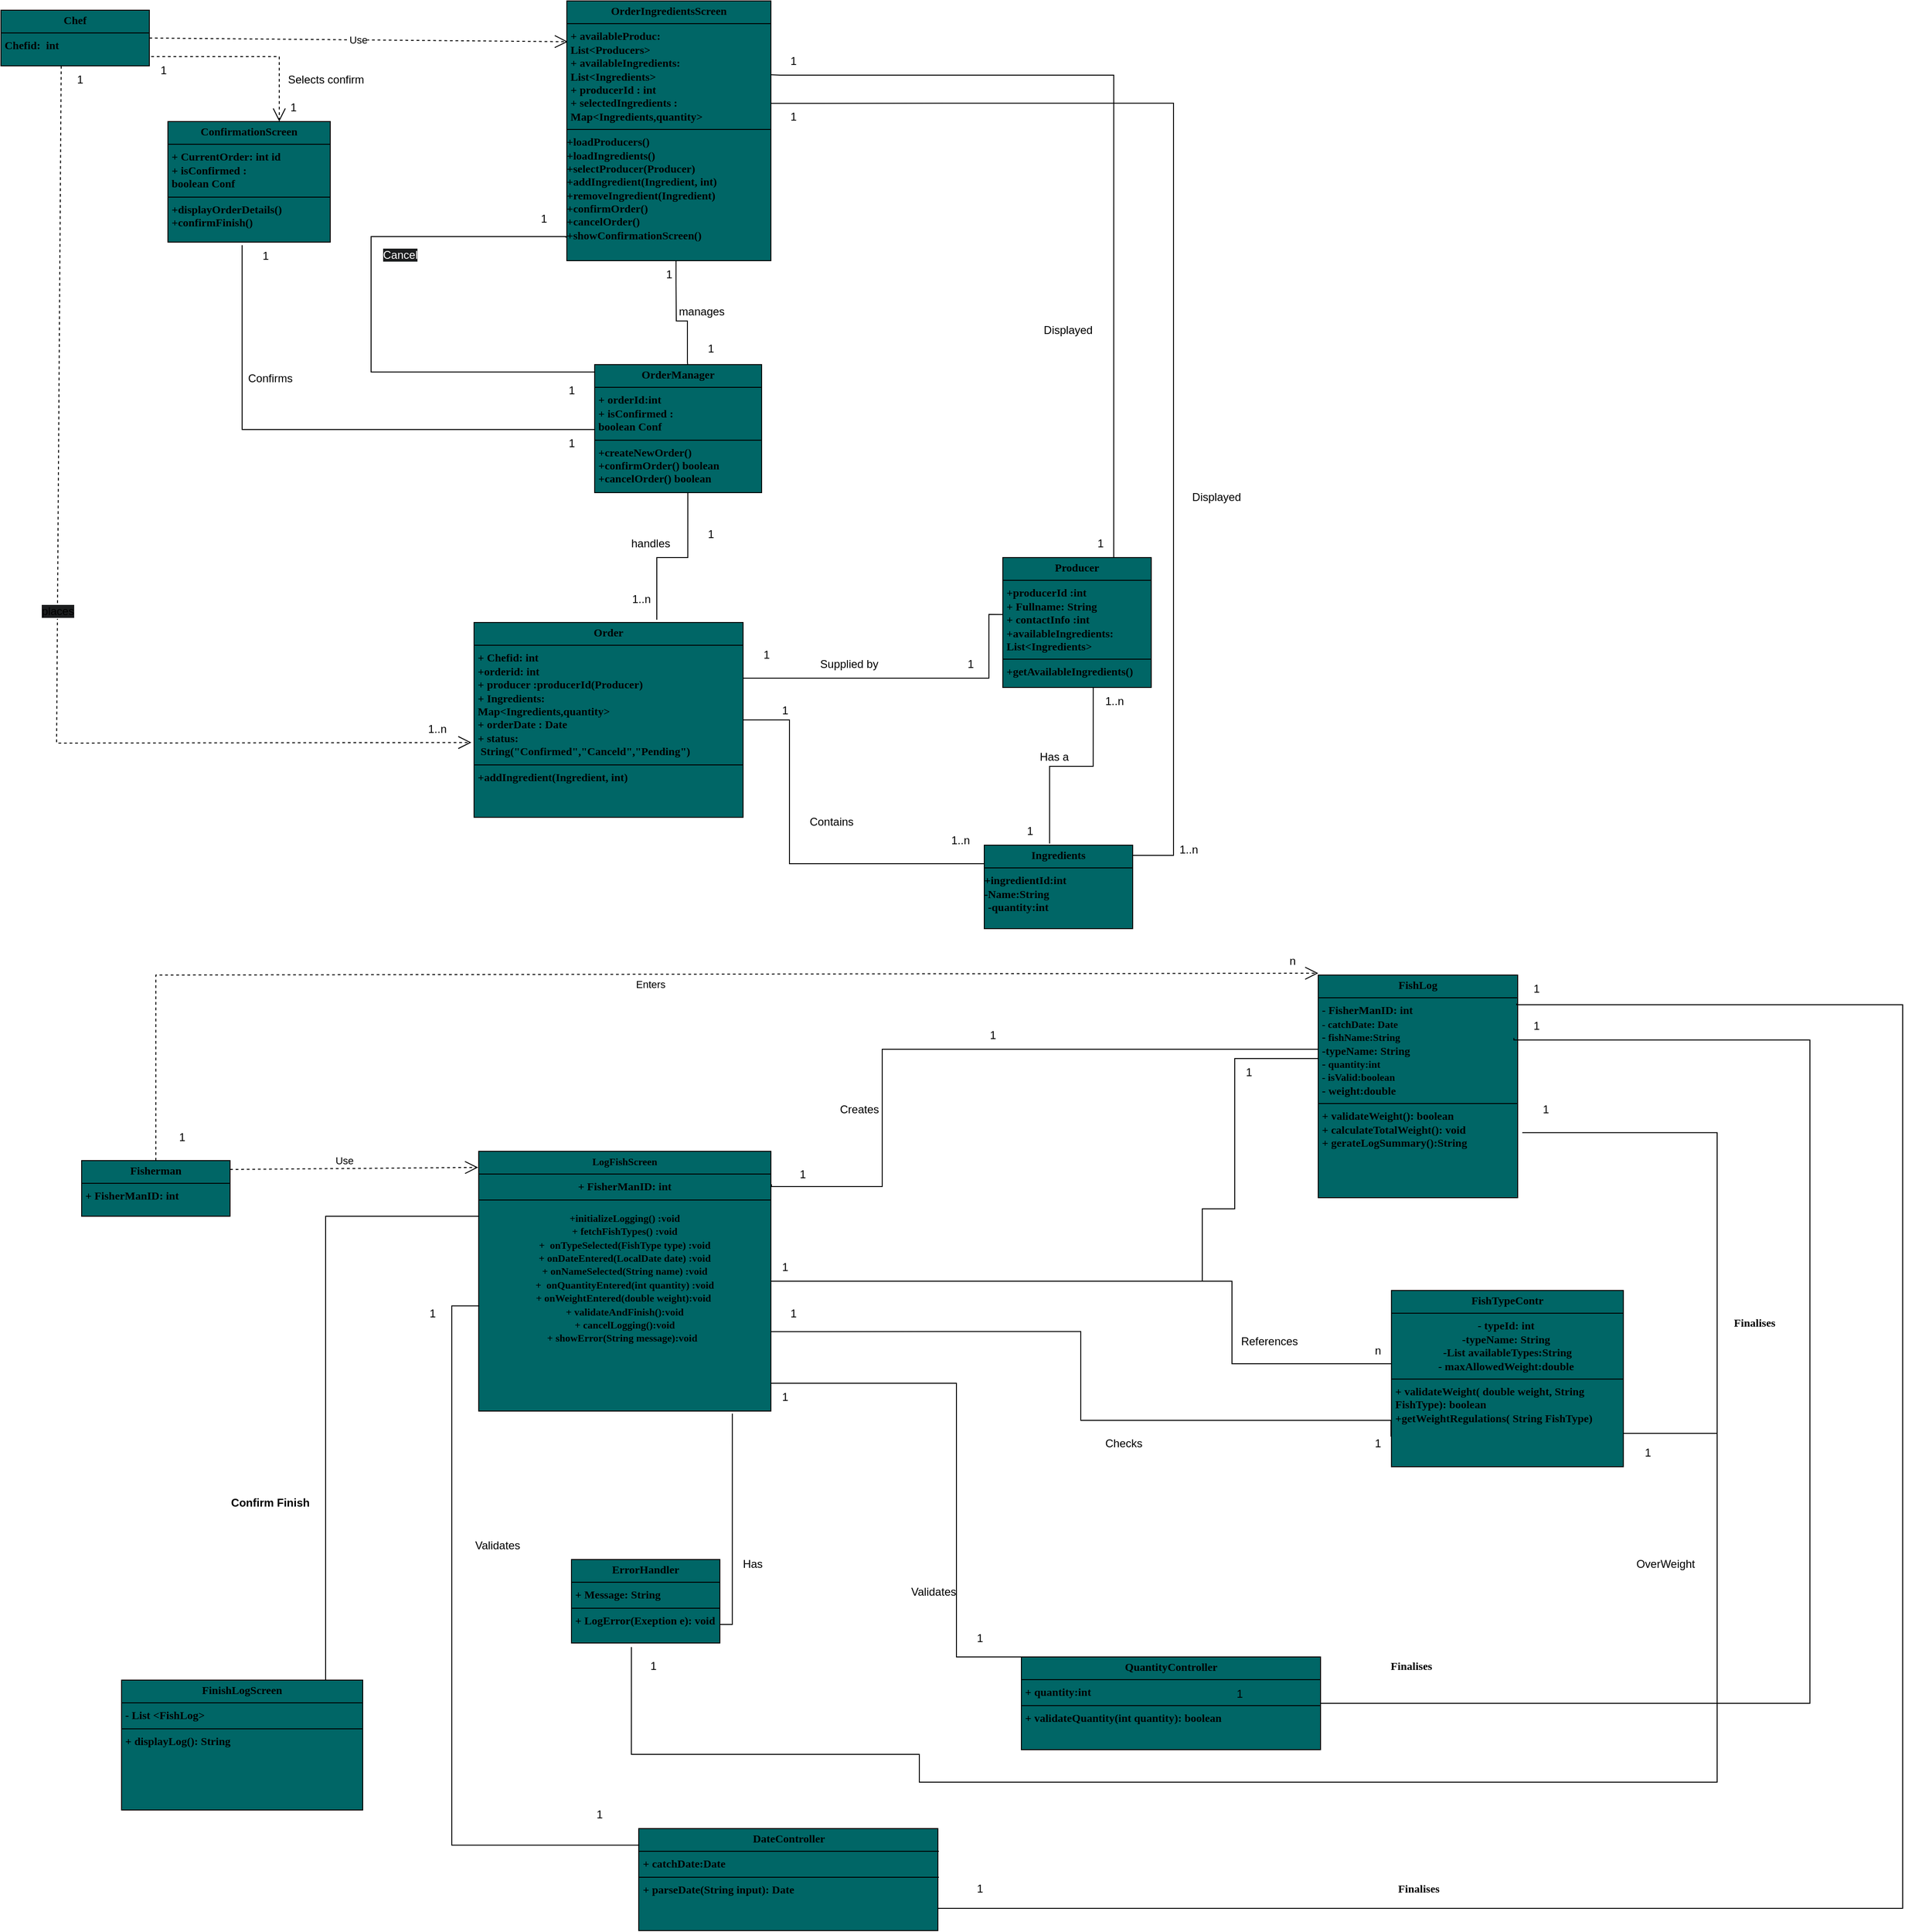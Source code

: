<mxfile version="26.0.16">
  <diagram id="C5RBs43oDa-KdzZeNtuy" name="Page-1">
    <mxGraphModel dx="2451" dy="1005" grid="1" gridSize="10" guides="1" tooltips="1" connect="1" arrows="1" fold="1" page="1" pageScale="1" pageWidth="827" pageHeight="1169" math="0" shadow="0">
      <root>
        <mxCell id="WIyWlLk6GJQsqaUBKTNV-0" />
        <mxCell id="WIyWlLk6GJQsqaUBKTNV-1" parent="WIyWlLk6GJQsqaUBKTNV-0" />
        <mxCell id="reU4VRnG09UlHgy5-MGn-2" value="" style="endArrow=none;html=1;edgeStyle=orthogonalEdgeStyle;rounded=0;exitX=0.485;exitY=1.008;exitDx=0;exitDy=0;exitPerimeter=0;entryX=0.557;entryY=0.004;entryDx=0;entryDy=0;entryPerimeter=0;" parent="WIyWlLk6GJQsqaUBKTNV-1" target="reU4VRnG09UlHgy5-MGn-95" edge="1">
          <mxGeometry relative="1" as="geometry">
            <mxPoint x="227.7" y="430.004" as="sourcePoint" />
            <mxPoint x="232.3" y="534.98" as="targetPoint" />
            <Array as="points">
              <mxPoint x="228" y="455" />
              <mxPoint x="228" y="455" />
              <mxPoint x="228" y="495" />
              <mxPoint x="240" y="495" />
              <mxPoint x="240" y="539" />
              <mxPoint x="240" y="539" />
            </Array>
          </mxGeometry>
        </mxCell>
        <mxCell id="reU4VRnG09UlHgy5-MGn-3" value="" style="endArrow=none;html=1;edgeStyle=orthogonalEdgeStyle;rounded=0;entryX=0;entryY=0.438;entryDx=0;entryDy=0;entryPerimeter=0;" parent="WIyWlLk6GJQsqaUBKTNV-1" target="reU4VRnG09UlHgy5-MGn-87" edge="1">
          <mxGeometry relative="1" as="geometry">
            <mxPoint x="275" y="880" as="sourcePoint" />
            <mxPoint x="540" y="885" as="targetPoint" />
            <Array as="points">
              <mxPoint x="565" y="880" />
            </Array>
          </mxGeometry>
        </mxCell>
        <mxCell id="reU4VRnG09UlHgy5-MGn-4" value="" style="endArrow=none;html=1;edgeStyle=orthogonalEdgeStyle;rounded=0;exitX=1;exitY=0.617;exitDx=0;exitDy=0;exitPerimeter=0;entryX=0;entryY=0.222;entryDx=0;entryDy=0;entryPerimeter=0;" parent="WIyWlLk6GJQsqaUBKTNV-1" source="reU4VRnG09UlHgy5-MGn-83" target="gb8vuSNpvKbIjROX9ZK6-0" edge="1">
          <mxGeometry relative="1" as="geometry">
            <mxPoint x="320" y="924.71" as="sourcePoint" />
            <mxPoint x="560" y="1080.059" as="targetPoint" />
            <Array as="points">
              <mxPoint x="300" y="925" />
              <mxPoint x="350" y="925" />
              <mxPoint x="350" y="1080" />
            </Array>
          </mxGeometry>
        </mxCell>
        <mxCell id="reU4VRnG09UlHgy5-MGn-5" value="manages" style="text;html=1;align=center;verticalAlign=middle;resizable=0;points=[];autosize=1;strokeColor=none;fillColor=none;" parent="WIyWlLk6GJQsqaUBKTNV-1" vertex="1">
          <mxGeometry x="220" y="470" width="70" height="30" as="geometry" />
        </mxCell>
        <mxCell id="reU4VRnG09UlHgy5-MGn-6" value="1" style="text;html=1;align=center;verticalAlign=middle;resizable=0;points=[];autosize=1;strokeColor=none;fillColor=none;" parent="WIyWlLk6GJQsqaUBKTNV-1" vertex="1">
          <mxGeometry x="205" y="430" width="30" height="30" as="geometry" />
        </mxCell>
        <mxCell id="reU4VRnG09UlHgy5-MGn-7" value="handles" style="text;html=1;align=center;verticalAlign=middle;resizable=0;points=[];autosize=1;strokeColor=none;fillColor=none;" parent="WIyWlLk6GJQsqaUBKTNV-1" vertex="1">
          <mxGeometry x="165" y="720" width="70" height="30" as="geometry" />
        </mxCell>
        <mxCell id="reU4VRnG09UlHgy5-MGn-8" value="1..n" style="text;html=1;align=center;verticalAlign=middle;resizable=0;points=[];autosize=1;strokeColor=none;fillColor=none;" parent="WIyWlLk6GJQsqaUBKTNV-1" vertex="1">
          <mxGeometry x="170" y="780" width="40" height="30" as="geometry" />
        </mxCell>
        <mxCell id="reU4VRnG09UlHgy5-MGn-9" value="Supplied by" style="text;html=1;align=center;verticalAlign=middle;resizable=0;points=[];autosize=1;strokeColor=none;fillColor=none;" parent="WIyWlLk6GJQsqaUBKTNV-1" vertex="1">
          <mxGeometry x="369" y="850" width="90" height="30" as="geometry" />
        </mxCell>
        <mxCell id="reU4VRnG09UlHgy5-MGn-10" value="1" style="text;html=1;align=center;verticalAlign=middle;resizable=0;points=[];autosize=1;strokeColor=none;fillColor=none;" parent="WIyWlLk6GJQsqaUBKTNV-1" vertex="1">
          <mxGeometry x="280" y="850" width="30" height="30" as="geometry" />
        </mxCell>
        <mxCell id="reU4VRnG09UlHgy5-MGn-11" value="1" style="text;html=1;align=center;verticalAlign=middle;resizable=0;points=[];autosize=1;strokeColor=none;fillColor=none;" parent="WIyWlLk6GJQsqaUBKTNV-1" vertex="1">
          <mxGeometry x="530" y="850" width="30" height="30" as="geometry" />
        </mxCell>
        <mxCell id="reU4VRnG09UlHgy5-MGn-12" value="Contains" style="text;html=1;align=center;verticalAlign=middle;resizable=0;points=[];autosize=1;strokeColor=none;fillColor=none;" parent="WIyWlLk6GJQsqaUBKTNV-1" vertex="1">
          <mxGeometry x="360" y="1020" width="70" height="30" as="geometry" />
        </mxCell>
        <mxCell id="reU4VRnG09UlHgy5-MGn-13" value="1" style="text;html=1;align=center;verticalAlign=middle;resizable=0;points=[];autosize=1;strokeColor=none;fillColor=none;" parent="WIyWlLk6GJQsqaUBKTNV-1" vertex="1">
          <mxGeometry x="275" y="940" width="30" height="30" as="geometry" />
        </mxCell>
        <mxCell id="reU4VRnG09UlHgy5-MGn-14" value="1..n" style="text;html=1;align=center;verticalAlign=middle;resizable=0;points=[];autosize=1;strokeColor=none;fillColor=none;" parent="WIyWlLk6GJQsqaUBKTNV-1" vertex="1">
          <mxGeometry x="513.75" y="1040" width="40" height="30" as="geometry" />
        </mxCell>
        <mxCell id="reU4VRnG09UlHgy5-MGn-19" value="" style="endArrow=none;html=1;edgeStyle=orthogonalEdgeStyle;rounded=0;exitX=0.986;exitY=1.135;exitDx=0;exitDy=0;exitPerimeter=0;entryX=0.993;entryY=0.284;entryDx=0;entryDy=0;entryPerimeter=0;" parent="WIyWlLk6GJQsqaUBKTNV-1" source="reU4VRnG09UlHgy5-MGn-22" target="reU4VRnG09UlHgy5-MGn-111" edge="1">
          <mxGeometry relative="1" as="geometry">
            <mxPoint x="700.2" y="822.24" as="sourcePoint" />
            <mxPoint x="340" y="180" as="targetPoint" />
            <Array as="points">
              <mxPoint x="700" y="230" />
              <mxPoint x="340" y="230" />
            </Array>
          </mxGeometry>
        </mxCell>
        <mxCell id="reU4VRnG09UlHgy5-MGn-20" value="" style="endArrow=none;html=1;edgeStyle=orthogonalEdgeStyle;rounded=0;entryX=0.991;entryY=0.394;entryDx=0;entryDy=0;entryPerimeter=0;exitX=0.998;exitY=0.122;exitDx=0;exitDy=0;exitPerimeter=0;" parent="WIyWlLk6GJQsqaUBKTNV-1" source="gb8vuSNpvKbIjROX9ZK6-0" target="reU4VRnG09UlHgy5-MGn-111" edge="1">
          <mxGeometry relative="1" as="geometry">
            <mxPoint x="700" y="1070.059" as="sourcePoint" />
            <mxPoint x="355.96" y="199.52" as="targetPoint" />
            <Array as="points">
              <mxPoint x="764" y="1071" />
              <mxPoint x="764" y="260" />
            </Array>
          </mxGeometry>
        </mxCell>
        <mxCell id="reU4VRnG09UlHgy5-MGn-21" value="1" style="text;html=1;align=center;verticalAlign=middle;resizable=0;points=[];autosize=1;strokeColor=none;fillColor=none;" parent="WIyWlLk6GJQsqaUBKTNV-1" vertex="1">
          <mxGeometry x="339" y="200" width="30" height="30" as="geometry" />
        </mxCell>
        <mxCell id="reU4VRnG09UlHgy5-MGn-22" value="1" style="text;html=1;align=center;verticalAlign=middle;resizable=0;points=[];autosize=1;strokeColor=none;fillColor=none;" parent="WIyWlLk6GJQsqaUBKTNV-1" vertex="1">
          <mxGeometry x="670" y="720" width="30" height="30" as="geometry" />
        </mxCell>
        <mxCell id="reU4VRnG09UlHgy5-MGn-23" value="1" style="text;html=1;align=center;verticalAlign=middle;resizable=0;points=[];autosize=1;strokeColor=none;fillColor=none;" parent="WIyWlLk6GJQsqaUBKTNV-1" vertex="1">
          <mxGeometry x="339" y="260" width="30" height="30" as="geometry" />
        </mxCell>
        <mxCell id="reU4VRnG09UlHgy5-MGn-24" value="1..n" style="text;html=1;align=center;verticalAlign=middle;resizable=0;points=[];autosize=1;strokeColor=none;fillColor=none;" parent="WIyWlLk6GJQsqaUBKTNV-1" vertex="1">
          <mxGeometry x="760" y="1050" width="40" height="30" as="geometry" />
        </mxCell>
        <mxCell id="reU4VRnG09UlHgy5-MGn-25" value="Use" style="endArrow=open;endSize=12;dashed=1;html=1;rounded=0;entryX=0.005;entryY=0.157;entryDx=0;entryDy=0;entryPerimeter=0;exitX=1;exitY=0.5;exitDx=0;exitDy=0;" parent="WIyWlLk6GJQsqaUBKTNV-1" source="reU4VRnG09UlHgy5-MGn-97" target="reU4VRnG09UlHgy5-MGn-111" edge="1">
          <mxGeometry width="160" relative="1" as="geometry">
            <mxPoint x="-330" y="189.996" as="sourcePoint" />
            <mxPoint x="113.8" y="189.8" as="targetPoint" />
          </mxGeometry>
        </mxCell>
        <mxCell id="reU4VRnG09UlHgy5-MGn-26" value="1" style="text;html=1;align=center;verticalAlign=middle;resizable=0;points=[];autosize=1;strokeColor=none;fillColor=none;" parent="WIyWlLk6GJQsqaUBKTNV-1" vertex="1">
          <mxGeometry x="-430" y="220" width="30" height="30" as="geometry" />
        </mxCell>
        <mxCell id="reU4VRnG09UlHgy5-MGn-27" value="1..n" style="text;html=1;align=center;verticalAlign=middle;resizable=0;points=[];autosize=1;strokeColor=none;fillColor=none;" parent="WIyWlLk6GJQsqaUBKTNV-1" vertex="1">
          <mxGeometry x="-50" y="920" width="40" height="30" as="geometry" />
        </mxCell>
        <mxCell id="reU4VRnG09UlHgy5-MGn-28" value="&lt;p style=&quot;margin:0px;margin-top:4px;text-align:center;&quot;&gt;&lt;b&gt;&lt;font style=&quot;font-size: 11px;&quot; face=&quot;Verdana&quot;&gt;LogFishScreen&lt;/font&gt;&lt;/b&gt;&lt;/p&gt;&lt;hr size=&quot;1&quot; style=&quot;border-style:solid;&quot;&gt;&lt;div style=&quot;text-align: center; text-wrap-mode: nowrap;&quot;&gt;&lt;b style=&quot;text-align: left; text-wrap-mode: wrap; background-color: transparent; color: light-dark(rgb(0, 0, 0), rgb(255, 255, 255));&quot;&gt;&lt;font face=&quot;Verdana&quot;&gt;+ FisherManID: int&lt;/font&gt;&lt;/b&gt;&lt;/div&gt;&lt;hr size=&quot;1&quot; style=&quot;border-style:solid;&quot;&gt;&lt;pre style=&quot;text-align: center;&quot;&gt;&lt;b&gt;&lt;font style=&quot;font-size: 11px;&quot; face=&quot;Verdana&quot;&gt;+initializeLogging() &lt;font style=&quot;background-color: transparent; color: light-dark(rgb(0, 0, 0), rgb(255, 255, 255)); white-space: normal;&quot;&gt;:&lt;/font&gt;&lt;span style=&quot;background-color: transparent; color: light-dark(rgb(0, 0, 0), rgb(255, 255, 255)); white-space: normal;&quot;&gt;void&lt;/span&gt;&lt;br&gt;+ fetchFishTypes() &lt;font style=&quot;background-color: transparent; color: light-dark(rgb(0, 0, 0), rgb(255, 255, 255)); white-space: normal;&quot;&gt;:&lt;/font&gt;&lt;span style=&quot;background-color: transparent; color: light-dark(rgb(0, 0, 0), rgb(255, 255, 255)); white-space: normal;&quot;&gt;void&lt;/span&gt;&lt;br&gt;+  onTypeSelected(FishType type) &lt;font style=&quot;background-color: transparent; color: light-dark(rgb(0, 0, 0), rgb(255, 255, 255)); white-space: normal;&quot;&gt;:&lt;/font&gt;&lt;span style=&quot;background-color: transparent; color: light-dark(rgb(0, 0, 0), rgb(255, 255, 255)); white-space: normal;&quot;&gt;void&lt;/span&gt;&lt;br&gt;+ onDateEntered(LocalDate date) &lt;font style=&quot;background-color: transparent; color: light-dark(rgb(0, 0, 0), rgb(255, 255, 255)); white-space: normal;&quot;&gt;:&lt;/font&gt;&lt;span style=&quot;background-color: transparent; color: light-dark(rgb(0, 0, 0), rgb(255, 255, 255)); white-space: normal;&quot;&gt;void&lt;/span&gt;&lt;br&gt;+ onNameSelected(String name) &lt;font style=&quot;background-color: transparent; color: light-dark(rgb(0, 0, 0), rgb(255, 255, 255)); white-space: normal;&quot;&gt;:&lt;/font&gt;&lt;span style=&quot;background-color: transparent; color: light-dark(rgb(0, 0, 0), rgb(255, 255, 255)); white-space: normal;&quot;&gt;void&lt;/span&gt;&lt;br&gt;+  onQuantityEntered(int quantity) &lt;font style=&quot;background-color: transparent; color: light-dark(rgb(0, 0, 0), rgb(255, 255, 255)); white-space: normal;&quot;&gt;:&lt;/font&gt;&lt;span style=&quot;background-color: transparent; color: light-dark(rgb(0, 0, 0), rgb(255, 255, 255)); white-space: normal;&quot;&gt;void&lt;/span&gt;&lt;br&gt;+ onWeightEntered(double weight)&lt;font style=&quot;background-color: transparent; color: light-dark(rgb(0, 0, 0), rgb(255, 255, 255)); white-space: normal;&quot;&gt;:&lt;/font&gt;&lt;span style=&quot;background-color: transparent; color: light-dark(rgb(0, 0, 0), rgb(255, 255, 255)); white-space: normal;&quot;&gt;void&lt;/span&gt; &lt;br&gt;+&lt;font style=&quot;background-color: transparent; color: light-dark(rgb(0, 0, 0), rgb(255, 255, 255)); white-space: normal;&quot;&gt; validateAndFinish()&lt;/font&gt;&lt;font style=&quot;background-color: transparent; color: light-dark(rgb(0, 0, 0), rgb(255, 255, 255)); white-space: normal;&quot;&gt;:&lt;/font&gt;&lt;span style=&quot;background-color: transparent; color: light-dark(rgb(0, 0, 0), rgb(255, 255, 255));&quot;&gt;&lt;span style=&quot;white-space: normal;&quot;&gt;void&lt;br&gt;&lt;/span&gt;&lt;/span&gt;+&lt;font style=&quot;background-color: transparent; color: light-dark(rgb(0, 0, 0), rgb(255, 255, 255)); white-space: normal;&quot;&gt; cancelLogging()&lt;/font&gt;&lt;font style=&quot;background-color: transparent; color: light-dark(rgb(0, 0, 0), rgb(255, 255, 255)); white-space: normal;&quot;&gt;:&lt;/font&gt;&lt;span style=&quot;background-color: transparent; color: light-dark(rgb(0, 0, 0), rgb(255, 255, 255));&quot;&gt;&lt;span style=&quot;white-space: normal;&quot;&gt;void&lt;br&gt;&lt;/span&gt;&lt;/span&gt;+&lt;font style=&quot;background-color: transparent; color: light-dark(rgb(0, 0, 0), rgb(255, 255, 255)); white-space: normal;&quot;&gt; showError(String message):&lt;/font&gt;&lt;span style=&quot;background-color: transparent; color: light-dark(rgb(0, 0, 0), rgb(255, 255, 255)); white-space: normal;&quot;&gt;void&amp;nbsp;&amp;nbsp;&lt;/span&gt;&lt;/font&gt;&lt;/b&gt;&lt;/pre&gt;" style="verticalAlign=top;align=left;overflow=fill;html=1;whiteSpace=wrap;strokeColor=light-dark(#000000,#006666);fillColor=light-dark(#006666,#000000);" parent="WIyWlLk6GJQsqaUBKTNV-1" vertex="1">
          <mxGeometry x="15" y="1390" width="315" height="280" as="geometry" />
        </mxCell>
        <mxCell id="reU4VRnG09UlHgy5-MGn-29" value="&lt;p style=&quot;margin:0px;margin-top:4px;text-align:center;&quot;&gt;&lt;b&gt;&lt;font face=&quot;Verdana&quot;&gt;FishLog&lt;/font&gt;&lt;/b&gt;&lt;/p&gt;&lt;hr size=&quot;1&quot; style=&quot;border-style:solid;&quot;&gt;&lt;pre style=&quot;margin:0px;margin-left:4px;&quot;&gt;&lt;b&gt;&lt;font face=&quot;Verdana&quot;&gt;- &lt;/font&gt;&lt;/b&gt;&lt;span style=&quot;white-space: normal;&quot;&gt;&lt;b style=&quot;&quot;&gt;&lt;font face=&quot;Verdana&quot;&gt;FisherManID: int&lt;/font&gt;&lt;/b&gt;&lt;/span&gt;&lt;b&gt;&lt;font face=&quot;Verdana&quot;&gt;&lt;br&gt;&lt;span style=&quot;font-size: 11px; text-align: center; background-color: transparent; color: light-dark(rgb(0, 0, 0), rgb(255, 255, 255));&quot; class=&quot;token keyword&quot;&gt;-&lt;/span&gt;&lt;span style=&quot;text-align: center; background-color: transparent; color: light-dark(rgb(0, 0, 0), rgb(255, 255, 255));&quot;&gt;&lt;span style=&quot;font-size: 11px;&quot;&gt; catchDate: Date&lt;br&gt;&lt;/span&gt;&lt;/span&gt;&lt;span style=&quot;text-align: center; background-color: transparent; color: light-dark(rgb(0, 0, 0), rgb(255, 255, 255));&quot;&gt;-&lt;/span&gt;&lt;span style=&quot;text-align: center; background-color: transparent; color: light-dark(rgb(0, 0, 0), rgb(255, 255, 255)); font-size: 11px;&quot;&gt; fishName:String&lt;br&gt;&lt;/span&gt;&lt;/font&gt;&lt;/b&gt;&lt;b style=&quot;font-family: Helvetica; text-align: center; white-space-collapse: collapse;&quot;&gt;&lt;font face=&quot;Verdana&quot;&gt;-typeName:&amp;nbsp;&lt;span style=&quot;background-color: transparent; color: light-dark(rgb(0, 0, 0), rgb(255, 255, 255));&quot;&gt;String&lt;/span&gt;&lt;span style=&quot;background-color: transparent; color: light-dark(rgb(0, 0, 0), rgb(255, 255, 255));&quot;&gt;&amp;nbsp;&lt;/span&gt;&lt;/font&gt;&lt;/b&gt;&lt;b&gt;&lt;font face=&quot;Verdana&quot;&gt;&lt;span style=&quot;text-align: center; background-color: transparent; color: light-dark(rgb(0, 0, 0), rgb(255, 255, 255));&quot;&gt;&lt;span style=&quot;font-size: 11px;&quot;&gt;&amp;nbsp;&lt;br&gt;&lt;/span&gt;&lt;/span&gt;&lt;span style=&quot;text-align: center; background-color: transparent; color: light-dark(rgb(0, 0, 0), rgb(255, 255, 255));&quot;&gt;-&lt;/span&gt;&lt;span style=&quot;text-align: center; background-color: transparent; color: light-dark(rgb(0, 0, 0), rgb(255, 255, 255)); font-size: 11px;&quot;&gt;&amp;nbsp;quantity:int&lt;/span&gt;&lt;font style=&quot;text-align: center; background-color: transparent; color: light-dark(rgb(0, 0, 0), rgb(255, 255, 255)); font-size: 11px;&quot;&gt;&amp;nbsp;&lt;br&gt;&lt;/font&gt;&lt;span style=&quot;text-align: center; background-color: transparent; color: light-dark(rgb(0, 0, 0), rgb(255, 255, 255)); font-size: 11px;&quot;&gt;- isValid&lt;/span&gt;&lt;font style=&quot;text-align: center; background-color: transparent; color: light-dark(rgb(0, 0, 0), rgb(255, 255, 255)); font-size: 11px;&quot;&gt;:&lt;/font&gt;&lt;span style=&quot;text-align: center; background-color: transparent; color: light-dark(rgb(0, 0, 0), rgb(255, 255, 255));&quot;&gt;&lt;span style=&quot;font-size: 11px;&quot;&gt;boolean&lt;br&gt;&lt;/span&gt;&lt;/span&gt;&lt;span style=&quot;text-align: center; background-color: transparent; color: light-dark(rgb(0, 0, 0), rgb(255, 255, 255));&quot;&gt;- weight:double&lt;/span&gt;&lt;/font&gt;&lt;/b&gt;&lt;/pre&gt;&lt;hr size=&quot;1&quot; style=&quot;border-style:solid;&quot;&gt;&lt;p style=&quot;margin:0px;margin-left:4px;&quot;&gt;&lt;b style=&quot;&quot;&gt;&lt;font face=&quot;Verdana&quot;&gt;+ validateWeight(): boolean&lt;br&gt;+ calculateTotalWeight(): void&lt;br&gt;+ gerateLogSummary():String&lt;/font&gt;&lt;/b&gt;&lt;/p&gt;" style="verticalAlign=top;align=left;overflow=fill;html=1;whiteSpace=wrap;strokeColor=light-dark(#000000,#006666);fillColor=light-dark(#006666,#000000);" parent="WIyWlLk6GJQsqaUBKTNV-1" vertex="1">
          <mxGeometry x="920" y="1200" width="215" height="240" as="geometry" />
        </mxCell>
        <mxCell id="reU4VRnG09UlHgy5-MGn-30" value="&lt;p style=&quot;margin:0px;margin-top:4px;text-align:center;&quot;&gt;&lt;b&gt;&lt;font face=&quot;Verdana&quot;&gt;ErrorHandler&lt;/font&gt;&lt;/b&gt;&lt;/p&gt;&lt;hr size=&quot;1&quot; style=&quot;border-style:solid;&quot;&gt;&lt;p style=&quot;margin:0px;margin-left:4px;&quot;&gt;&lt;b&gt;&lt;font face=&quot;Verdana&quot;&gt;+ Message: String&lt;/font&gt;&lt;/b&gt;&lt;/p&gt;&lt;hr size=&quot;1&quot; style=&quot;border-style:solid;&quot;&gt;&lt;p style=&quot;margin:0px;margin-left:4px;&quot;&gt;&lt;b&gt;&lt;font face=&quot;Verdana&quot;&gt;+ LogError(Exeption e): void&lt;/font&gt;&lt;/b&gt;&lt;/p&gt;" style="verticalAlign=top;align=left;overflow=fill;html=1;whiteSpace=wrap;strokeColor=light-dark(#000000,#006666);fillColor=light-dark(#006666,#000000);" parent="WIyWlLk6GJQsqaUBKTNV-1" vertex="1">
          <mxGeometry x="115" y="1830" width="160" height="90" as="geometry" />
        </mxCell>
        <mxCell id="reU4VRnG09UlHgy5-MGn-31" value="&lt;p style=&quot;margin:0px;margin-top:4px;text-align:center;&quot;&gt;&lt;b&gt;&lt;font face=&quot;Verdana&quot;&gt;Fisherman&lt;/font&gt;&lt;/b&gt;&lt;/p&gt;&lt;hr size=&quot;1&quot; style=&quot;border-style:solid;&quot;&gt;&lt;p style=&quot;margin:0px;margin-left:4px;&quot;&gt;&lt;b&gt;&lt;font face=&quot;Verdana&quot;&gt;+ FisherManID: int&lt;/font&gt;&lt;/b&gt;&lt;/p&gt;" style="verticalAlign=top;align=left;overflow=fill;html=1;whiteSpace=wrap;strokeColor=light-dark(#000000,#006666);fillColor=light-dark(#006666,#000000);" parent="WIyWlLk6GJQsqaUBKTNV-1" vertex="1">
          <mxGeometry x="-413" y="1400" width="160" height="60" as="geometry" />
        </mxCell>
        <mxCell id="reU4VRnG09UlHgy5-MGn-32" value="&lt;p style=&quot;margin:0px;margin-top:4px;text-align:center;&quot;&gt;&lt;b&gt;&lt;font face=&quot;Verdana&quot;&gt;DateController&lt;/font&gt;&lt;/b&gt;&lt;/p&gt;&lt;hr size=&quot;1&quot; style=&quot;border-style:solid;&quot;&gt;&lt;p style=&quot;margin:0px;margin-left:4px;&quot;&gt;&lt;b&gt;&lt;font face=&quot;Verdana&quot;&gt;+ catchDate:Date&lt;/font&gt;&lt;/b&gt;&lt;/p&gt;&lt;hr size=&quot;1&quot; style=&quot;border-style:solid;&quot;&gt;&lt;p style=&quot;margin:0px;margin-left:4px;&quot;&gt;&lt;b&gt;&lt;font face=&quot;Verdana&quot;&gt;+ parseDate(String input): Date&lt;br&gt;&lt;/font&gt;&lt;/b&gt;&lt;br&gt;&lt;/p&gt;" style="verticalAlign=top;align=left;overflow=fill;html=1;whiteSpace=wrap;strokeColor=light-dark(#000000,#006666);fillColor=light-dark(#006666,#000000);" parent="WIyWlLk6GJQsqaUBKTNV-1" vertex="1">
          <mxGeometry x="187.5" y="2120" width="322.5" height="110" as="geometry" />
        </mxCell>
        <mxCell id="reU4VRnG09UlHgy5-MGn-33" value="&lt;p style=&quot;margin:0px;margin-top:4px;text-align:center;&quot;&gt;&lt;b&gt;&lt;font face=&quot;Verdana&quot;&gt;QuantityController&lt;/font&gt;&lt;/b&gt;&lt;/p&gt;&lt;hr size=&quot;1&quot; style=&quot;border-style:solid;&quot;&gt;&lt;p style=&quot;margin:0px;margin-left:4px;&quot;&gt;&lt;b&gt;&lt;font face=&quot;Verdana&quot;&gt;+ quantity:int&lt;/font&gt;&lt;/b&gt;&lt;/p&gt;&lt;hr size=&quot;1&quot; style=&quot;border-style:solid;&quot;&gt;&lt;p style=&quot;margin:0px;margin-left:4px;&quot;&gt;&lt;b&gt;&lt;font face=&quot;Verdana&quot;&gt;+ validateQuantity(int quantity): boolean&lt;br&gt;&lt;br&gt;&lt;/font&gt;&lt;/b&gt;&lt;br&gt;&lt;/p&gt;" style="verticalAlign=top;align=left;overflow=fill;html=1;whiteSpace=wrap;strokeColor=light-dark(#000000,#006666);fillColor=light-dark(#006666,#000000);" parent="WIyWlLk6GJQsqaUBKTNV-1" vertex="1">
          <mxGeometry x="600" y="1935" width="322.5" height="100" as="geometry" />
        </mxCell>
        <mxCell id="reU4VRnG09UlHgy5-MGn-34" value="Use" style="endArrow=open;endSize=12;dashed=1;html=1;rounded=0;exitX=1;exitY=0.159;exitDx=0;exitDy=0;exitPerimeter=0;entryX=-0.002;entryY=0.062;entryDx=0;entryDy=0;entryPerimeter=0;" parent="WIyWlLk6GJQsqaUBKTNV-1" source="reU4VRnG09UlHgy5-MGn-31" target="reU4VRnG09UlHgy5-MGn-28" edge="1">
          <mxGeometry x="-0.079" y="9" width="160" relative="1" as="geometry">
            <mxPoint x="-410.5" y="1410" as="sourcePoint" />
            <mxPoint x="10" y="1410" as="targetPoint" />
            <mxPoint as="offset" />
          </mxGeometry>
        </mxCell>
        <mxCell id="reU4VRnG09UlHgy5-MGn-35" value="&lt;p style=&quot;margin:0px;margin-top:4px;text-align:center;&quot;&gt;&lt;b&gt;&lt;font face=&quot;Verdana&quot;&gt;FinishLogScreen&lt;/font&gt;&lt;/b&gt;&lt;/p&gt;&lt;hr size=&quot;1&quot; style=&quot;border-style:solid;&quot;&gt;&lt;pre style=&quot;margin:0px;margin-left:4px;&quot;&gt;&lt;b&gt;&lt;font face=&quot;Verdana&quot;&gt;- List &amp;lt;FishLog&amp;gt;&lt;br&gt;&lt;/font&gt;&lt;/b&gt;&lt;/pre&gt;&lt;hr size=&quot;1&quot; style=&quot;border-style:solid;&quot;&gt;&lt;p style=&quot;margin:0px;margin-left:4px;&quot;&gt;&lt;b style=&quot;&quot;&gt;&lt;font face=&quot;Verdana&quot;&gt;+ displayLog(): String&lt;/font&gt;&lt;/b&gt;&lt;/p&gt;" style="verticalAlign=top;align=left;overflow=fill;html=1;whiteSpace=wrap;strokeColor=light-dark(#000000,#006666);fillColor=light-dark(#006666,#000000);" parent="WIyWlLk6GJQsqaUBKTNV-1" vertex="1">
          <mxGeometry x="-370" y="1960" width="260" height="140" as="geometry" />
        </mxCell>
        <mxCell id="reU4VRnG09UlHgy5-MGn-36" value="" style="endArrow=none;html=1;edgeStyle=orthogonalEdgeStyle;rounded=0;entryX=0;entryY=0;entryDx=0;entryDy=0;exitX=1.002;exitY=0.127;exitDx=0;exitDy=0;exitPerimeter=0;" parent="WIyWlLk6GJQsqaUBKTNV-1" source="reU4VRnG09UlHgy5-MGn-28" target="reU4VRnG09UlHgy5-MGn-29" edge="1">
          <mxGeometry relative="1" as="geometry">
            <mxPoint x="250" y="1320" as="sourcePoint" />
            <mxPoint x="535" y="1416" as="targetPoint" />
            <Array as="points">
              <mxPoint x="331" y="1428" />
              <mxPoint x="450" y="1428" />
              <mxPoint x="450" y="1280" />
            </Array>
          </mxGeometry>
        </mxCell>
        <mxCell id="reU4VRnG09UlHgy5-MGn-37" value="Creates" style="text;html=1;align=center;verticalAlign=middle;resizable=0;points=[];autosize=1;strokeColor=none;fillColor=none;" parent="WIyWlLk6GJQsqaUBKTNV-1" vertex="1">
          <mxGeometry x="390" y="1330" width="70" height="30" as="geometry" />
        </mxCell>
        <mxCell id="reU4VRnG09UlHgy5-MGn-38" value="1" style="text;html=1;align=center;verticalAlign=middle;resizable=0;points=[];autosize=1;strokeColor=none;fillColor=none;" parent="WIyWlLk6GJQsqaUBKTNV-1" vertex="1">
          <mxGeometry x="553.75" y="1250" width="30" height="30" as="geometry" />
        </mxCell>
        <mxCell id="reU4VRnG09UlHgy5-MGn-39" value="1" style="text;html=1;align=center;verticalAlign=middle;resizable=0;points=[];autosize=1;strokeColor=none;fillColor=none;" parent="WIyWlLk6GJQsqaUBKTNV-1" vertex="1">
          <mxGeometry x="349" y="1400" width="30" height="30" as="geometry" />
        </mxCell>
        <mxCell id="reU4VRnG09UlHgy5-MGn-40" value="" style="endArrow=none;html=1;edgeStyle=orthogonalEdgeStyle;rounded=0;exitX=0.868;exitY=1.01;exitDx=0;exitDy=0;exitPerimeter=0;" parent="WIyWlLk6GJQsqaUBKTNV-1" source="reU4VRnG09UlHgy5-MGn-28" target="reU4VRnG09UlHgy5-MGn-30" edge="1">
          <mxGeometry relative="1" as="geometry">
            <mxPoint x="314.9" y="2000" as="sourcePoint" />
            <mxPoint x="-83.95" y="1901.74" as="targetPoint" />
            <Array as="points">
              <mxPoint x="288" y="1900" />
            </Array>
          </mxGeometry>
        </mxCell>
        <mxCell id="reU4VRnG09UlHgy5-MGn-41" value="Has" style="text;html=1;align=center;verticalAlign=middle;resizable=0;points=[];autosize=1;strokeColor=none;fillColor=none;" parent="WIyWlLk6GJQsqaUBKTNV-1" vertex="1">
          <mxGeometry x="290" y="1820" width="40" height="30" as="geometry" />
        </mxCell>
        <mxCell id="reU4VRnG09UlHgy5-MGn-42" value="" style="endArrow=none;html=1;edgeStyle=orthogonalEdgeStyle;rounded=0;exitX=0;exitY=0;exitDx=0;exitDy=0;" parent="WIyWlLk6GJQsqaUBKTNV-1" source="reU4VRnG09UlHgy5-MGn-33" target="reU4VRnG09UlHgy5-MGn-28" edge="1">
          <mxGeometry relative="1" as="geometry">
            <mxPoint x="529.978" y="1810" as="sourcePoint" />
            <mxPoint x="332.98" y="1580" as="targetPoint" />
            <Array as="points">
              <mxPoint x="530" y="1935" />
              <mxPoint x="530" y="1640" />
            </Array>
          </mxGeometry>
        </mxCell>
        <mxCell id="reU4VRnG09UlHgy5-MGn-43" value="Validates" style="text;html=1;align=center;verticalAlign=middle;resizable=0;points=[];autosize=1;strokeColor=none;fillColor=none;" parent="WIyWlLk6GJQsqaUBKTNV-1" vertex="1">
          <mxGeometry x="470" y="1850" width="70" height="30" as="geometry" />
        </mxCell>
        <mxCell id="reU4VRnG09UlHgy5-MGn-44" value="1" style="text;html=1;align=center;verticalAlign=middle;resizable=0;points=[];autosize=1;strokeColor=none;fillColor=none;" parent="WIyWlLk6GJQsqaUBKTNV-1" vertex="1">
          <mxGeometry x="330" y="1640" width="30" height="30" as="geometry" />
        </mxCell>
        <mxCell id="reU4VRnG09UlHgy5-MGn-45" value="1" style="text;html=1;align=center;verticalAlign=middle;resizable=0;points=[];autosize=1;strokeColor=none;fillColor=none;" parent="WIyWlLk6GJQsqaUBKTNV-1" vertex="1">
          <mxGeometry x="540" y="1900" width="30" height="30" as="geometry" />
        </mxCell>
        <mxCell id="reU4VRnG09UlHgy5-MGn-46" value="" style="endArrow=none;html=1;edgeStyle=orthogonalEdgeStyle;rounded=0;exitX=0.002;exitY=0.163;exitDx=0;exitDy=0;exitPerimeter=0;entryX=0.002;entryY=0.595;entryDx=0;entryDy=0;entryPerimeter=0;" parent="WIyWlLk6GJQsqaUBKTNV-1" source="reU4VRnG09UlHgy5-MGn-32" target="reU4VRnG09UlHgy5-MGn-28" edge="1">
          <mxGeometry relative="1" as="geometry">
            <mxPoint x="-13.502" y="1949" as="sourcePoint" />
            <mxPoint x="-123.715" y="1539.68" as="targetPoint" />
            <Array as="points">
              <mxPoint x="-14" y="2138" />
              <mxPoint x="-14" y="1557" />
            </Array>
          </mxGeometry>
        </mxCell>
        <mxCell id="reU4VRnG09UlHgy5-MGn-47" value="Validates" style="text;html=1;align=center;verticalAlign=middle;resizable=0;points=[];autosize=1;strokeColor=none;fillColor=none;" parent="WIyWlLk6GJQsqaUBKTNV-1" vertex="1">
          <mxGeometry y="1800" width="70" height="30" as="geometry" />
        </mxCell>
        <mxCell id="reU4VRnG09UlHgy5-MGn-48" value="1" style="text;html=1;align=center;verticalAlign=middle;resizable=0;points=[];autosize=1;strokeColor=none;fillColor=none;" parent="WIyWlLk6GJQsqaUBKTNV-1" vertex="1">
          <mxGeometry x="-50" y="1550" width="30" height="30" as="geometry" />
        </mxCell>
        <mxCell id="reU4VRnG09UlHgy5-MGn-49" value="1" style="text;html=1;align=center;verticalAlign=middle;resizable=0;points=[];autosize=1;strokeColor=none;fillColor=none;" parent="WIyWlLk6GJQsqaUBKTNV-1" vertex="1">
          <mxGeometry x="130" y="2090" width="30" height="30" as="geometry" />
        </mxCell>
        <mxCell id="reU4VRnG09UlHgy5-MGn-50" value="" style="endArrow=none;html=1;edgeStyle=orthogonalEdgeStyle;rounded=0;entryX=1;entryY=0.5;entryDx=0;entryDy=0;exitX=0.006;exitY=0.416;exitDx=0;exitDy=0;exitPerimeter=0;" parent="WIyWlLk6GJQsqaUBKTNV-1" source="reU4VRnG09UlHgy5-MGn-76" target="reU4VRnG09UlHgy5-MGn-28" edge="1">
          <mxGeometry relative="1" as="geometry">
            <mxPoint x="1000.28" y="1625.2" as="sourcePoint" />
            <mxPoint x="827.005" y="1498.45" as="targetPoint" />
            <Array as="points">
              <mxPoint x="827" y="1619" />
              <mxPoint x="827" y="1530" />
            </Array>
          </mxGeometry>
        </mxCell>
        <mxCell id="reU4VRnG09UlHgy5-MGn-51" value="References" style="text;html=1;align=center;verticalAlign=middle;resizable=0;points=[];autosize=1;strokeColor=none;fillColor=none;" parent="WIyWlLk6GJQsqaUBKTNV-1" vertex="1">
          <mxGeometry x="827" y="1580" width="80" height="30" as="geometry" />
        </mxCell>
        <mxCell id="reU4VRnG09UlHgy5-MGn-52" value="1" style="text;html=1;align=center;verticalAlign=middle;resizable=0;points=[];autosize=1;strokeColor=none;fillColor=none;" parent="WIyWlLk6GJQsqaUBKTNV-1" vertex="1">
          <mxGeometry x="330" y="1500" width="30" height="30" as="geometry" />
        </mxCell>
        <mxCell id="reU4VRnG09UlHgy5-MGn-53" value="n" style="text;html=1;align=center;verticalAlign=middle;resizable=0;points=[];autosize=1;strokeColor=none;fillColor=none;" parent="WIyWlLk6GJQsqaUBKTNV-1" vertex="1">
          <mxGeometry x="968.9" y="1590" width="30" height="30" as="geometry" />
        </mxCell>
        <mxCell id="reU4VRnG09UlHgy5-MGn-54" value="1" style="text;html=1;align=center;verticalAlign=middle;resizable=0;points=[];autosize=1;strokeColor=none;fillColor=none;" parent="WIyWlLk6GJQsqaUBKTNV-1" vertex="1">
          <mxGeometry x="1150" y="1330" width="30" height="30" as="geometry" />
        </mxCell>
        <mxCell id="reU4VRnG09UlHgy5-MGn-55" value="" style="endArrow=none;html=1;edgeStyle=orthogonalEdgeStyle;rounded=0;entryX=1.023;entryY=0.708;entryDx=0;entryDy=0;entryPerimeter=0;" parent="WIyWlLk6GJQsqaUBKTNV-1" target="reU4VRnG09UlHgy5-MGn-29" edge="1">
          <mxGeometry relative="1" as="geometry">
            <mxPoint x="1245.83" y="1694" as="sourcePoint" />
            <mxPoint x="1160" y="1370" as="targetPoint" />
            <Array as="points">
              <mxPoint x="1350" y="1694" />
              <mxPoint x="1350" y="1370" />
            </Array>
          </mxGeometry>
        </mxCell>
        <mxCell id="reU4VRnG09UlHgy5-MGn-56" value="1" style="text;html=1;align=center;verticalAlign=middle;resizable=0;points=[];autosize=1;strokeColor=none;fillColor=none;" parent="WIyWlLk6GJQsqaUBKTNV-1" vertex="1">
          <mxGeometry x="830" y="1290" width="30" height="30" as="geometry" />
        </mxCell>
        <mxCell id="reU4VRnG09UlHgy5-MGn-57" value="1" style="text;html=1;align=center;verticalAlign=middle;resizable=0;points=[];autosize=1;strokeColor=none;fillColor=none;" parent="WIyWlLk6GJQsqaUBKTNV-1" vertex="1">
          <mxGeometry x="968.9" y="1690" width="30" height="30" as="geometry" />
        </mxCell>
        <mxCell id="reU4VRnG09UlHgy5-MGn-58" value="&lt;b&gt;&lt;font face=&quot;Verdana&quot;&gt;Finalises&lt;/font&gt;&lt;/b&gt;" style="text;html=1;align=center;verticalAlign=middle;resizable=0;points=[];autosize=1;strokeColor=none;fillColor=none;" parent="WIyWlLk6GJQsqaUBKTNV-1" vertex="1">
          <mxGeometry x="1350" y="1560" width="80" height="30" as="geometry" />
        </mxCell>
        <mxCell id="reU4VRnG09UlHgy5-MGn-59" value="" style="endArrow=none;html=1;edgeStyle=orthogonalEdgeStyle;rounded=0;exitX=0;exitY=0.348;exitDx=0;exitDy=0;exitPerimeter=0;" parent="WIyWlLk6GJQsqaUBKTNV-1" source="reU4VRnG09UlHgy5-MGn-29" edge="1">
          <mxGeometry relative="1" as="geometry">
            <mxPoint x="889" y="1290.04" as="sourcePoint" />
            <mxPoint x="795" y="1530" as="targetPoint" />
            <Array as="points">
              <mxPoint x="830" y="1290" />
              <mxPoint x="830" y="1452" />
              <mxPoint x="795" y="1452" />
            </Array>
          </mxGeometry>
        </mxCell>
        <mxCell id="reU4VRnG09UlHgy5-MGn-60" value="" style="endArrow=none;html=1;edgeStyle=orthogonalEdgeStyle;rounded=0;exitX=1;exitY=0.694;exitDx=0;exitDy=0;exitPerimeter=0;entryX=-0.002;entryY=0.829;entryDx=0;entryDy=0;entryPerimeter=0;" parent="WIyWlLk6GJQsqaUBKTNV-1" source="reU4VRnG09UlHgy5-MGn-28" target="reU4VRnG09UlHgy5-MGn-76" edge="1">
          <mxGeometry relative="1" as="geometry">
            <mxPoint x="583.75" y="1590" as="sourcePoint" />
            <mxPoint x="743.75" y="1829.88" as="targetPoint" />
            <Array as="points">
              <mxPoint x="664" y="1584" />
              <mxPoint x="664" y="1680" />
              <mxPoint x="998" y="1680" />
            </Array>
          </mxGeometry>
        </mxCell>
        <mxCell id="reU4VRnG09UlHgy5-MGn-61" value="1" style="text;html=1;align=center;verticalAlign=middle;resizable=0;points=[];autosize=1;strokeColor=none;fillColor=none;" parent="WIyWlLk6GJQsqaUBKTNV-1" vertex="1">
          <mxGeometry x="339" y="1550" width="30" height="30" as="geometry" />
        </mxCell>
        <mxCell id="reU4VRnG09UlHgy5-MGn-62" value="Checks" style="text;html=1;align=center;verticalAlign=middle;resizable=0;points=[];autosize=1;strokeColor=none;fillColor=none;" parent="WIyWlLk6GJQsqaUBKTNV-1" vertex="1">
          <mxGeometry x="680" y="1690" width="60" height="30" as="geometry" />
        </mxCell>
        <mxCell id="reU4VRnG09UlHgy5-MGn-63" value="" style="endArrow=none;html=1;edgeStyle=orthogonalEdgeStyle;rounded=0;entryX=0.404;entryY=1.048;entryDx=0;entryDy=0;entryPerimeter=0;" parent="WIyWlLk6GJQsqaUBKTNV-1" target="reU4VRnG09UlHgy5-MGn-30" edge="1">
          <mxGeometry relative="1" as="geometry">
            <mxPoint x="1350" y="1690" as="sourcePoint" />
            <mxPoint x="940.98" y="2168.97" as="targetPoint" />
            <Array as="points">
              <mxPoint x="490" y="2070" />
              <mxPoint x="490" y="2040" />
              <mxPoint x="180" y="2040" />
            </Array>
          </mxGeometry>
        </mxCell>
        <mxCell id="reU4VRnG09UlHgy5-MGn-64" value="OverWeight" style="text;html=1;align=center;verticalAlign=middle;resizable=0;points=[];autosize=1;strokeColor=none;fillColor=none;" parent="WIyWlLk6GJQsqaUBKTNV-1" vertex="1">
          <mxGeometry x="1248.9" y="1820" width="90" height="30" as="geometry" />
        </mxCell>
        <mxCell id="reU4VRnG09UlHgy5-MGn-65" value="&lt;b&gt;&lt;font face=&quot;Verdana&quot;&gt;Finalises&lt;/font&gt;&lt;/b&gt;" style="text;html=1;align=center;verticalAlign=middle;resizable=0;points=[];autosize=1;strokeColor=none;fillColor=none;" parent="WIyWlLk6GJQsqaUBKTNV-1" vertex="1">
          <mxGeometry x="980" y="1930" width="80" height="30" as="geometry" />
        </mxCell>
        <mxCell id="reU4VRnG09UlHgy5-MGn-66" value="1" style="text;html=1;align=center;verticalAlign=middle;resizable=0;points=[];autosize=1;strokeColor=none;fillColor=none;" parent="WIyWlLk6GJQsqaUBKTNV-1" vertex="1">
          <mxGeometry x="820" y="1960" width="30" height="30" as="geometry" />
        </mxCell>
        <mxCell id="reU4VRnG09UlHgy5-MGn-67" value="1" style="text;html=1;align=center;verticalAlign=middle;resizable=0;points=[];autosize=1;strokeColor=none;fillColor=none;" parent="WIyWlLk6GJQsqaUBKTNV-1" vertex="1">
          <mxGeometry x="1140" y="1240" width="30" height="30" as="geometry" />
        </mxCell>
        <mxCell id="reU4VRnG09UlHgy5-MGn-68" value="" style="endArrow=none;html=1;edgeStyle=orthogonalEdgeStyle;rounded=0;entryX=0.002;entryY=0.595;entryDx=0;entryDy=0;entryPerimeter=0;" parent="WIyWlLk6GJQsqaUBKTNV-1" edge="1">
          <mxGeometry relative="1" as="geometry">
            <mxPoint x="-150" y="1960" as="sourcePoint" />
            <mxPoint x="15.5" y="1460" as="targetPoint" />
            <Array as="points">
              <mxPoint x="-150" y="1960" />
              <mxPoint x="-150" y="1460" />
            </Array>
          </mxGeometry>
        </mxCell>
        <mxCell id="reU4VRnG09UlHgy5-MGn-69" value="&lt;b&gt;Confirm Finish&lt;/b&gt;" style="text;html=1;align=center;verticalAlign=middle;resizable=0;points=[];autosize=1;strokeColor=none;fillColor=none;" parent="WIyWlLk6GJQsqaUBKTNV-1" vertex="1">
          <mxGeometry x="-265" y="1754" width="110" height="30" as="geometry" />
        </mxCell>
        <mxCell id="reU4VRnG09UlHgy5-MGn-70" value="1" style="text;html=1;align=center;verticalAlign=middle;resizable=0;points=[];autosize=1;strokeColor=none;fillColor=none;" parent="WIyWlLk6GJQsqaUBKTNV-1" vertex="1">
          <mxGeometry x="540" y="2170" width="30" height="30" as="geometry" />
        </mxCell>
        <mxCell id="reU4VRnG09UlHgy5-MGn-71" value="&lt;b&gt;&lt;font face=&quot;Verdana&quot;&gt;Finalises&lt;/font&gt;&lt;/b&gt;" style="text;html=1;align=center;verticalAlign=middle;resizable=0;points=[];autosize=1;strokeColor=none;fillColor=none;" parent="WIyWlLk6GJQsqaUBKTNV-1" vertex="1">
          <mxGeometry x="987.5" y="2170" width="80" height="30" as="geometry" />
        </mxCell>
        <mxCell id="reU4VRnG09UlHgy5-MGn-72" value="n" style="text;html=1;align=center;verticalAlign=middle;resizable=0;points=[];autosize=1;strokeColor=none;fillColor=none;" parent="WIyWlLk6GJQsqaUBKTNV-1" vertex="1">
          <mxGeometry x="877" y="1170" width="30" height="30" as="geometry" />
        </mxCell>
        <mxCell id="reU4VRnG09UlHgy5-MGn-73" value="1" style="text;html=1;align=center;verticalAlign=middle;resizable=0;points=[];autosize=1;strokeColor=none;fillColor=none;" parent="WIyWlLk6GJQsqaUBKTNV-1" vertex="1">
          <mxGeometry x="-320" y="1360" width="30" height="30" as="geometry" />
        </mxCell>
        <mxCell id="reU4VRnG09UlHgy5-MGn-74" value="1" style="text;html=1;align=center;verticalAlign=middle;resizable=0;points=[];autosize=1;strokeColor=none;fillColor=none;" parent="WIyWlLk6GJQsqaUBKTNV-1" vertex="1">
          <mxGeometry x="250" y="710" width="30" height="30" as="geometry" />
        </mxCell>
        <mxCell id="reU4VRnG09UlHgy5-MGn-75" value="Enters" style="endArrow=open;endSize=12;dashed=1;html=1;rounded=0;exitX=0.5;exitY=0;exitDx=0;exitDy=0;" parent="WIyWlLk6GJQsqaUBKTNV-1" source="reU4VRnG09UlHgy5-MGn-31" edge="1">
          <mxGeometry x="0.009" y="-11" width="160" relative="1" as="geometry">
            <mxPoint x="-318.5" y="1320" as="sourcePoint" />
            <mxPoint x="920" y="1198" as="targetPoint" />
            <mxPoint as="offset" />
            <Array as="points">
              <mxPoint x="-333" y="1200" />
            </Array>
          </mxGeometry>
        </mxCell>
        <mxCell id="reU4VRnG09UlHgy5-MGn-76" value="&lt;p style=&quot;margin:0px;margin-top:4px;text-align:center;&quot;&gt;&lt;b&gt;&lt;font face=&quot;Verdana&quot;&gt;FishTypeContr&lt;/font&gt;&lt;/b&gt;&lt;/p&gt;&lt;hr style=&quot;border-style: solid;&quot; size=&quot;1&quot;&gt;&lt;div style=&quot;text-wrap-mode: nowrap; text-align: center;&quot;&gt;&lt;b&gt;&lt;font face=&quot;Verdana&quot;&gt;-&amp;nbsp;&lt;span style=&quot;background-color: transparent; color: light-dark(rgb(0, 0, 0), rgb(255, 255, 255));&quot;&gt;typeId: int&lt;/span&gt;&lt;span style=&quot;background-color: transparent; color: light-dark(rgb(0, 0, 0), rgb(255, 255, 255));&quot;&gt;&amp;nbsp;&lt;/span&gt;&lt;/font&gt;&lt;/b&gt;&lt;/div&gt;&lt;div style=&quot;text-wrap-mode: nowrap; text-align: center;&quot;&gt;&lt;b&gt;&lt;font face=&quot;Verdana&quot;&gt;-typeName:&amp;nbsp;&lt;span style=&quot;background-color: transparent; color: light-dark(rgb(0, 0, 0), rgb(255, 255, 255));&quot;&gt;String&lt;/span&gt;&lt;span style=&quot;background-color: transparent; color: light-dark(rgb(0, 0, 0), rgb(255, 255, 255));&quot;&gt;&amp;nbsp;&lt;/span&gt;&lt;/font&gt;&lt;/b&gt;&lt;/div&gt;&lt;div style=&quot;text-wrap-mode: nowrap; text-align: center;&quot;&gt;&lt;b&gt;&lt;font face=&quot;Verdana&quot;&gt;-List availableTypes&lt;/font&gt;&lt;/b&gt;&lt;b style=&quot;background-color: transparent; color: light-dark(rgb(0, 0, 0), rgb(255, 255, 255));&quot;&gt;&lt;font face=&quot;Verdana&quot;&gt;:String&lt;/font&gt;&lt;/b&gt;&lt;/div&gt;&lt;div style=&quot;text-wrap-mode: nowrap; text-align: center;&quot;&gt;&lt;b&gt;&lt;font face=&quot;Verdana&quot;&gt;- maxAllowedWeight:&lt;span style=&quot;background-color: transparent; color: light-dark(rgb(0, 0, 0), rgb(255, 255, 255));&quot;&gt;double&lt;/span&gt;&lt;span style=&quot;background-color: transparent; color: light-dark(rgb(0, 0, 0), rgb(255, 255, 255));&quot;&gt;&amp;nbsp;&lt;/span&gt;&lt;/font&gt;&lt;/b&gt;&lt;/div&gt;&lt;hr size=&quot;1&quot; style=&quot;border-style:solid;&quot;&gt;&lt;p style=&quot;margin: 0px 0px 0px 4px;&quot;&gt;&lt;b&gt;&lt;font face=&quot;Verdana&quot;&gt;+ validateWeight( double weight, String FishType): boolean&lt;br&gt;+getWeightRegulations( String FishType)&lt;/font&gt;&lt;/b&gt;&lt;/p&gt;" style="verticalAlign=top;align=left;overflow=fill;html=1;whiteSpace=wrap;strokeColor=light-dark(#000000,#006666);fillColor=light-dark(#006666,#000000);" parent="WIyWlLk6GJQsqaUBKTNV-1" vertex="1">
          <mxGeometry x="998.9" y="1540" width="250" height="190" as="geometry" />
        </mxCell>
        <mxCell id="reU4VRnG09UlHgy5-MGn-77" value="" style="endArrow=none;html=1;edgeStyle=orthogonalEdgeStyle;rounded=0;exitX=1;exitY=0.5;exitDx=0;exitDy=0;entryX=0.981;entryY=0.283;entryDx=0;entryDy=0;entryPerimeter=0;" parent="WIyWlLk6GJQsqaUBKTNV-1" source="reU4VRnG09UlHgy5-MGn-33" target="reU4VRnG09UlHgy5-MGn-29" edge="1">
          <mxGeometry relative="1" as="geometry">
            <mxPoint x="940" y="1776" as="sourcePoint" />
            <mxPoint x="1215" y="1360" as="targetPoint" />
            <Array as="points">
              <mxPoint x="1450" y="1985" />
              <mxPoint x="1450" y="1270" />
              <mxPoint x="1131" y="1270" />
            </Array>
          </mxGeometry>
        </mxCell>
        <mxCell id="reU4VRnG09UlHgy5-MGn-78" value="1" style="text;html=1;align=center;verticalAlign=middle;resizable=0;points=[];autosize=1;strokeColor=none;fillColor=none;" parent="WIyWlLk6GJQsqaUBKTNV-1" vertex="1">
          <mxGeometry x="1260" y="1700" width="30" height="30" as="geometry" />
        </mxCell>
        <mxCell id="reU4VRnG09UlHgy5-MGn-79" value="" style="endArrow=none;html=1;edgeStyle=orthogonalEdgeStyle;rounded=0;entryX=0.995;entryY=0.128;entryDx=0;entryDy=0;entryPerimeter=0;" parent="WIyWlLk6GJQsqaUBKTNV-1" target="reU4VRnG09UlHgy5-MGn-29" edge="1">
          <mxGeometry relative="1" as="geometry">
            <mxPoint x="510" y="2205" as="sourcePoint" />
            <mxPoint x="1130" y="1240" as="targetPoint" />
            <Array as="points">
              <mxPoint x="510" y="2206" />
              <mxPoint x="1550" y="2206" />
              <mxPoint x="1550" y="1232" />
              <mxPoint x="1134" y="1232" />
            </Array>
          </mxGeometry>
        </mxCell>
        <mxCell id="reU4VRnG09UlHgy5-MGn-80" value="1" style="text;html=1;align=center;verticalAlign=middle;resizable=0;points=[];autosize=1;strokeColor=none;fillColor=none;" parent="WIyWlLk6GJQsqaUBKTNV-1" vertex="1">
          <mxGeometry x="1140" y="1200" width="30" height="30" as="geometry" />
        </mxCell>
        <mxCell id="reU4VRnG09UlHgy5-MGn-81" value="1" style="text;html=1;align=center;verticalAlign=middle;resizable=0;points=[];autosize=1;strokeColor=none;fillColor=none;" parent="WIyWlLk6GJQsqaUBKTNV-1" vertex="1">
          <mxGeometry x="187.5" y="1930" width="30" height="30" as="geometry" />
        </mxCell>
        <mxCell id="reU4VRnG09UlHgy5-MGn-82" value="&lt;span style=&quot;font-size: 12px; background-color: rgb(27, 29, 30);&quot;&gt;places&lt;/span&gt;" style="endArrow=open;endSize=12;dashed=1;html=1;rounded=0;exitX=0.406;exitY=1;exitDx=0;exitDy=0;exitPerimeter=0;entryX=-0.01;entryY=0.616;entryDx=0;entryDy=0;entryPerimeter=0;" parent="WIyWlLk6GJQsqaUBKTNV-1" source="reU4VRnG09UlHgy5-MGn-97" target="reU4VRnG09UlHgy5-MGn-83" edge="1">
          <mxGeometry width="160" relative="1" as="geometry">
            <mxPoint x="-435" y="220" as="sourcePoint" />
            <mxPoint y="950" as="targetPoint" />
            <Array as="points">
              <mxPoint x="-440" y="950" />
            </Array>
          </mxGeometry>
        </mxCell>
        <mxCell id="reU4VRnG09UlHgy5-MGn-83" value="&lt;p style=&quot;margin:0px;margin-top:4px;text-align:center;&quot;&gt;&lt;b&gt;&lt;font face=&quot;Verdana&quot;&gt;Order&lt;/font&gt;&lt;/b&gt;&lt;/p&gt;&lt;hr size=&quot;1&quot; style=&quot;border-style:solid;&quot;&gt;&lt;p style=&quot;margin:0px;margin-left:4px;&quot;&gt;&lt;b&gt;&lt;font face=&quot;Verdana&quot;&gt;+ Chefid: int&lt;br&gt;+orderid: int&lt;br&gt;+ producer :producerId(Producer)&amp;nbsp;&lt;br&gt;+ Ingredients:&lt;br&gt;Map&amp;lt;Ingredients,quantity&amp;gt;&lt;br&gt;+ orderDate : Date&lt;br&gt;+ status:&lt;br&gt;&amp;nbsp;String(&quot;Confirmed&quot;,&quot;Canceld&quot;,&quot;Pending&quot;)&amp;nbsp;&lt;/font&gt;&lt;/b&gt;&lt;/p&gt;&lt;hr size=&quot;1&quot; style=&quot;border-style:solid;&quot;&gt;&lt;p style=&quot;margin:0px;margin-left:4px;&quot;&gt;&lt;b&gt;&lt;font face=&quot;Verdana&quot;&gt;+addIngredient(Ingredient, int)&lt;br&gt;&lt;/font&gt;&lt;/b&gt;&lt;br&gt;&lt;/p&gt;" style="verticalAlign=top;align=left;overflow=fill;html=1;whiteSpace=wrap;strokeColor=light-dark(#000000,#006666);fillColor=light-dark(#006666,#000000);" parent="WIyWlLk6GJQsqaUBKTNV-1" vertex="1">
          <mxGeometry x="10" y="820" width="290" height="210" as="geometry" />
        </mxCell>
        <mxCell id="reU4VRnG09UlHgy5-MGn-84" value="" style="endArrow=none;html=1;edgeStyle=orthogonalEdgeStyle;rounded=0;exitX=0.558;exitY=0.997;exitDx=0;exitDy=0;exitPerimeter=0;" parent="WIyWlLk6GJQsqaUBKTNV-1" source="reU4VRnG09UlHgy5-MGn-95" edge="1">
          <mxGeometry relative="1" as="geometry">
            <mxPoint x="240" y="750" as="sourcePoint" />
            <mxPoint x="207" y="817" as="targetPoint" />
            <Array as="points">
              <mxPoint x="240" y="750" />
              <mxPoint x="207" y="750" />
            </Array>
          </mxGeometry>
        </mxCell>
        <mxCell id="reU4VRnG09UlHgy5-MGn-85" value="Displayed" style="text;html=1;align=center;verticalAlign=middle;resizable=0;points=[];autosize=1;strokeColor=none;fillColor=none;" parent="WIyWlLk6GJQsqaUBKTNV-1" vertex="1">
          <mxGeometry x="610" y="490" width="80" height="30" as="geometry" />
        </mxCell>
        <mxCell id="reU4VRnG09UlHgy5-MGn-86" value="Displayed" style="text;html=1;align=center;verticalAlign=middle;resizable=0;points=[];autosize=1;strokeColor=none;fillColor=none;" parent="WIyWlLk6GJQsqaUBKTNV-1" vertex="1">
          <mxGeometry x="770" y="670" width="80" height="30" as="geometry" />
        </mxCell>
        <mxCell id="reU4VRnG09UlHgy5-MGn-87" value="&lt;p style=&quot;margin:0px;margin-top:4px;text-align:center;&quot;&gt;&lt;b&gt;&lt;font face=&quot;Verdana&quot;&gt;Producer&lt;/font&gt;&lt;/b&gt;&lt;/p&gt;&lt;hr size=&quot;1&quot; style=&quot;border-style:solid;&quot;&gt;&lt;p style=&quot;margin:0px;margin-left:4px;&quot;&gt;&lt;b&gt;&lt;font face=&quot;Verdana&quot;&gt;+producerId :int&lt;br&gt;+ Fullname: String&lt;br&gt;+ contactInfo :int&lt;br&gt;+availableIngredients:&lt;br&gt;List&amp;lt;Ingredients&amp;gt;&lt;/font&gt;&lt;/b&gt;&lt;/p&gt;&lt;hr size=&quot;1&quot; style=&quot;border-style:solid;&quot;&gt;&lt;p style=&quot;margin:0px;margin-left:4px;&quot;&gt;&lt;b&gt;&lt;font face=&quot;Verdana&quot;&gt;+getAvailableIngredients()&amp;nbsp;&lt;/font&gt;&lt;/b&gt;&lt;/p&gt;" style="verticalAlign=top;align=left;overflow=fill;html=1;whiteSpace=wrap;strokeColor=light-dark(#000000,#006666);fillColor=light-dark(#006666,#000000);" parent="WIyWlLk6GJQsqaUBKTNV-1" vertex="1">
          <mxGeometry x="580" y="750" width="160" height="140" as="geometry" />
        </mxCell>
        <mxCell id="reU4VRnG09UlHgy5-MGn-89" value="1" style="text;html=1;align=center;verticalAlign=middle;resizable=0;points=[];autosize=1;strokeColor=none;fillColor=none;" parent="WIyWlLk6GJQsqaUBKTNV-1" vertex="1">
          <mxGeometry x="310" y="840" width="30" height="30" as="geometry" />
        </mxCell>
        <mxCell id="reU4VRnG09UlHgy5-MGn-90" value="1" style="text;html=1;align=center;verticalAlign=middle;resizable=0;points=[];autosize=1;strokeColor=none;fillColor=none;" parent="WIyWlLk6GJQsqaUBKTNV-1" vertex="1">
          <mxGeometry x="330" y="900" width="30" height="30" as="geometry" />
        </mxCell>
        <mxCell id="reU4VRnG09UlHgy5-MGn-91" value="" style="endArrow=none;html=1;edgeStyle=orthogonalEdgeStyle;rounded=0;exitX=0.44;exitY=-0.019;exitDx=0;exitDy=0;entryX=0.609;entryY=0.997;entryDx=0;entryDy=0;entryPerimeter=0;exitPerimeter=0;" parent="WIyWlLk6GJQsqaUBKTNV-1" source="gb8vuSNpvKbIjROX9ZK6-0" target="reU4VRnG09UlHgy5-MGn-87" edge="1">
          <mxGeometry relative="1" as="geometry">
            <mxPoint x="630" y="1060" as="sourcePoint" />
            <mxPoint x="680" y="960" as="targetPoint" />
          </mxGeometry>
        </mxCell>
        <mxCell id="reU4VRnG09UlHgy5-MGn-92" value="Has a" style="text;html=1;align=center;verticalAlign=middle;resizable=0;points=[];autosize=1;strokeColor=none;fillColor=none;" parent="WIyWlLk6GJQsqaUBKTNV-1" vertex="1">
          <mxGeometry x="610" y="950" width="50" height="30" as="geometry" />
        </mxCell>
        <mxCell id="reU4VRnG09UlHgy5-MGn-93" value="1" style="text;html=1;align=center;verticalAlign=middle;resizable=0;points=[];autosize=1;strokeColor=none;fillColor=none;" parent="WIyWlLk6GJQsqaUBKTNV-1" vertex="1">
          <mxGeometry x="593.75" y="1030" width="30" height="30" as="geometry" />
        </mxCell>
        <mxCell id="reU4VRnG09UlHgy5-MGn-94" value="1..n" style="text;html=1;align=center;verticalAlign=middle;resizable=0;points=[];autosize=1;strokeColor=none;fillColor=none;" parent="WIyWlLk6GJQsqaUBKTNV-1" vertex="1">
          <mxGeometry x="680" y="890" width="40" height="30" as="geometry" />
        </mxCell>
        <mxCell id="reU4VRnG09UlHgy5-MGn-95" value="&lt;p style=&quot;margin:0px;margin-top:4px;text-align:center;&quot;&gt;&lt;b&gt;&lt;font face=&quot;Verdana&quot;&gt;OrderManager&lt;/font&gt;&lt;/b&gt;&lt;/p&gt;&lt;hr size=&quot;1&quot; style=&quot;border-style:solid;&quot;&gt;&lt;p style=&quot;margin:0px;margin-left:4px;&quot;&gt;&lt;b&gt;&lt;font face=&quot;Verdana&quot;&gt;+ orderId:int&lt;br&gt;&lt;/font&gt;&lt;/b&gt;&lt;span style=&quot;font-family: Verdana; font-weight: 700;&quot;&gt;+ isConfirmed :&lt;/span&gt;&lt;br style=&quot;font-family: Verdana; font-weight: 700;&quot;&gt;&lt;span style=&quot;font-family: Verdana; font-weight: 700;&quot;&gt;boolean Conf&lt;/span&gt;&lt;/p&gt;&lt;hr size=&quot;1&quot; style=&quot;border-style:solid;&quot;&gt;&lt;p style=&quot;margin:0px;margin-left:4px;&quot;&gt;&lt;b&gt;&lt;font face=&quot;Verdana&quot;&gt;+createNewOrder()&amp;nbsp;&lt;/font&gt;&lt;/b&gt;&lt;/p&gt;&lt;p style=&quot;margin:0px;margin-left:4px;&quot;&gt;&lt;b&gt;&lt;font face=&quot;Verdana&quot;&gt;+confirmOrder() boolean&lt;/font&gt;&lt;/b&gt;&lt;/p&gt;&lt;p style=&quot;margin:0px;margin-left:4px;&quot;&gt;&lt;b&gt;&lt;font face=&quot;Verdana&quot;&gt;+cancelOrder() boolean&lt;/font&gt;&lt;/b&gt;&lt;/p&gt;&lt;div&gt;&lt;br&gt;&lt;/div&gt;" style="verticalAlign=top;align=left;overflow=fill;html=1;whiteSpace=wrap;strokeColor=light-dark(#000000,#006666);fillColor=light-dark(#006666,#000000);" parent="WIyWlLk6GJQsqaUBKTNV-1" vertex="1">
          <mxGeometry x="140" y="542" width="180" height="138" as="geometry" />
        </mxCell>
        <mxCell id="reU4VRnG09UlHgy5-MGn-96" value="1" style="text;html=1;align=center;verticalAlign=middle;resizable=0;points=[];autosize=1;strokeColor=none;fillColor=none;" parent="WIyWlLk6GJQsqaUBKTNV-1" vertex="1">
          <mxGeometry x="250" y="510" width="30" height="30" as="geometry" />
        </mxCell>
        <mxCell id="reU4VRnG09UlHgy5-MGn-97" value="&lt;p style=&quot;margin:0px;margin-top:4px;text-align:center;&quot;&gt;&lt;b&gt;&lt;font face=&quot;Verdana&quot;&gt;Chef&lt;/font&gt;&lt;/b&gt;&lt;/p&gt;&lt;hr size=&quot;1&quot; style=&quot;border-style:solid;&quot;&gt;&lt;p style=&quot;margin:0px;margin-left:4px;&quot;&gt;&lt;b&gt;&lt;font face=&quot;Verdana&quot;&gt;Chefid:&amp;nbsp; int&lt;/font&gt;&lt;/b&gt;&lt;/p&gt;&lt;p style=&quot;margin:0px;margin-left:4px;&quot;&gt;&lt;br&gt;&lt;/p&gt;" style="verticalAlign=top;align=left;overflow=fill;html=1;whiteSpace=wrap;fillColor=light-dark(#006666,#000000);strokeColor=light-dark(#000000,#006666);" parent="WIyWlLk6GJQsqaUBKTNV-1" vertex="1">
          <mxGeometry x="-500" y="160" width="160" height="60" as="geometry" />
        </mxCell>
        <mxCell id="reU4VRnG09UlHgy5-MGn-98" value="&lt;p style=&quot;margin:0px;margin-top:4px;text-align:center;&quot;&gt;&lt;b&gt;&lt;font face=&quot;Verdana&quot;&gt;ConfirmationScreen&lt;/font&gt;&lt;/b&gt;&lt;/p&gt;&lt;hr size=&quot;1&quot; style=&quot;border-style:solid;&quot;&gt;&lt;p style=&quot;margin:0px;margin-left:4px;&quot;&gt;&lt;b&gt;&lt;font face=&quot;Verdana&quot;&gt;+ CurrentOrder: int id&lt;br&gt;+ isConfirmed :&lt;br&gt;boolean Conf&lt;/font&gt;&lt;/b&gt;&lt;/p&gt;&lt;hr size=&quot;1&quot; style=&quot;border-style:solid;&quot;&gt;&lt;p style=&quot;margin:0px;margin-left:4px;&quot;&gt;&lt;b&gt;&lt;font face=&quot;Verdana&quot;&gt;+displayOrderDetails()&lt;/font&gt;&lt;/b&gt;&lt;/p&gt;&lt;p style=&quot;margin:0px;margin-left:4px;&quot;&gt;&lt;b&gt;&lt;font face=&quot;Verdana&quot;&gt;+confirmFinish()&lt;/font&gt;&lt;/b&gt;&lt;/p&gt;&lt;div&gt;&lt;br&gt;&lt;/div&gt;" style="verticalAlign=top;align=left;overflow=fill;html=1;whiteSpace=wrap;strokeColor=light-dark(#000000,#006666);fillColor=light-dark(#006666,#000000);" parent="WIyWlLk6GJQsqaUBKTNV-1" vertex="1">
          <mxGeometry x="-320" y="280" width="175" height="130" as="geometry" />
        </mxCell>
        <mxCell id="reU4VRnG09UlHgy5-MGn-99" value="" style="endArrow=none;html=1;edgeStyle=orthogonalEdgeStyle;rounded=0;entryX=0.457;entryY=1.025;entryDx=0;entryDy=0;entryPerimeter=0;" parent="WIyWlLk6GJQsqaUBKTNV-1" target="reU4VRnG09UlHgy5-MGn-98" edge="1">
          <mxGeometry relative="1" as="geometry">
            <mxPoint x="140" y="612" as="sourcePoint" />
            <mxPoint x="100" y="460" as="targetPoint" />
            <Array as="points">
              <mxPoint x="-240" y="612" />
            </Array>
          </mxGeometry>
        </mxCell>
        <mxCell id="reU4VRnG09UlHgy5-MGn-100" value="Confirms" style="text;html=1;align=center;verticalAlign=middle;resizable=0;points=[];autosize=1;strokeColor=none;fillColor=none;" parent="WIyWlLk6GJQsqaUBKTNV-1" vertex="1">
          <mxGeometry x="-245" y="542" width="70" height="30" as="geometry" />
        </mxCell>
        <mxCell id="reU4VRnG09UlHgy5-MGn-101" value="1" style="text;html=1;align=center;verticalAlign=middle;resizable=0;points=[];autosize=1;strokeColor=none;fillColor=none;" parent="WIyWlLk6GJQsqaUBKTNV-1" vertex="1">
          <mxGeometry x="-230" y="410" width="30" height="30" as="geometry" />
        </mxCell>
        <mxCell id="reU4VRnG09UlHgy5-MGn-102" value="1" style="text;html=1;align=center;verticalAlign=middle;resizable=0;points=[];autosize=1;strokeColor=none;fillColor=none;" parent="WIyWlLk6GJQsqaUBKTNV-1" vertex="1">
          <mxGeometry x="100" y="612" width="30" height="30" as="geometry" />
        </mxCell>
        <mxCell id="reU4VRnG09UlHgy5-MGn-103" value="" style="endArrow=none;html=1;edgeStyle=orthogonalEdgeStyle;rounded=0;entryX=-0.005;entryY=0.911;entryDx=0;entryDy=0;entryPerimeter=0;" parent="WIyWlLk6GJQsqaUBKTNV-1" edge="1" target="reU4VRnG09UlHgy5-MGn-111">
          <mxGeometry relative="1" as="geometry">
            <mxPoint x="140" y="550" as="sourcePoint" />
            <mxPoint x="112.12" y="404.048" as="targetPoint" />
            <Array as="points">
              <mxPoint x="-101" y="550" />
              <mxPoint x="-101" y="404" />
              <mxPoint x="109" y="404" />
            </Array>
          </mxGeometry>
        </mxCell>
        <mxCell id="reU4VRnG09UlHgy5-MGn-104" value="&lt;span style=&quot;color: rgb(255, 255, 255); font-family: Helvetica; font-size: 12px; font-style: normal; font-variant-ligatures: normal; font-variant-caps: normal; font-weight: 400; letter-spacing: normal; orphans: 2; text-align: center; text-indent: 0px; text-transform: none; widows: 2; word-spacing: 0px; -webkit-text-stroke-width: 0px; white-space: nowrap; background-color: rgb(27, 29, 30); text-decoration-thickness: initial; text-decoration-style: initial; text-decoration-color: initial; display: inline !important; float: none;&quot;&gt;Cancel&lt;/span&gt;" style="text;whiteSpace=wrap;html=1;" parent="WIyWlLk6GJQsqaUBKTNV-1" vertex="1">
          <mxGeometry x="-90" y="410" width="60" height="30" as="geometry" />
        </mxCell>
        <mxCell id="reU4VRnG09UlHgy5-MGn-105" value="1" style="text;html=1;align=center;verticalAlign=middle;resizable=0;points=[];autosize=1;strokeColor=none;fillColor=none;" parent="WIyWlLk6GJQsqaUBKTNV-1" vertex="1">
          <mxGeometry x="100" y="555" width="30" height="30" as="geometry" />
        </mxCell>
        <mxCell id="reU4VRnG09UlHgy5-MGn-106" value="1" style="text;html=1;align=center;verticalAlign=middle;resizable=0;points=[];autosize=1;strokeColor=none;fillColor=none;" parent="WIyWlLk6GJQsqaUBKTNV-1" vertex="1">
          <mxGeometry x="70" y="370" width="30" height="30" as="geometry" />
        </mxCell>
        <mxCell id="reU4VRnG09UlHgy5-MGn-107" value="" style="endArrow=open;endSize=12;dashed=1;html=1;rounded=0;entryX=0.686;entryY=0;entryDx=0;entryDy=0;entryPerimeter=0;" parent="WIyWlLk6GJQsqaUBKTNV-1" target="reU4VRnG09UlHgy5-MGn-98" edge="1">
          <mxGeometry x="0.022" y="-50" width="160" relative="1" as="geometry">
            <mxPoint x="-338" y="210" as="sourcePoint" />
            <mxPoint x="-150" y="260" as="targetPoint" />
            <Array as="points">
              <mxPoint x="-200" y="210" />
            </Array>
            <mxPoint as="offset" />
          </mxGeometry>
        </mxCell>
        <mxCell id="reU4VRnG09UlHgy5-MGn-108" value="Selects confirm" style="text;html=1;align=center;verticalAlign=middle;resizable=0;points=[];autosize=1;strokeColor=none;fillColor=none;" parent="WIyWlLk6GJQsqaUBKTNV-1" vertex="1">
          <mxGeometry x="-205" y="220" width="110" height="30" as="geometry" />
        </mxCell>
        <mxCell id="reU4VRnG09UlHgy5-MGn-109" value="1" style="text;html=1;align=center;verticalAlign=middle;resizable=0;points=[];autosize=1;strokeColor=none;fillColor=none;" parent="WIyWlLk6GJQsqaUBKTNV-1" vertex="1">
          <mxGeometry x="-340" y="210" width="30" height="30" as="geometry" />
        </mxCell>
        <mxCell id="reU4VRnG09UlHgy5-MGn-110" value="1" style="text;html=1;align=center;verticalAlign=middle;resizable=0;points=[];autosize=1;strokeColor=none;fillColor=none;" parent="WIyWlLk6GJQsqaUBKTNV-1" vertex="1">
          <mxGeometry x="-200" y="250" width="30" height="30" as="geometry" />
        </mxCell>
        <mxCell id="reU4VRnG09UlHgy5-MGn-111" value="&lt;p style=&quot;margin:0px;margin-top:4px;text-align:center;&quot;&gt;&lt;b&gt;&lt;font face=&quot;Verdana&quot;&gt;OrderIngredientsScreen&lt;/font&gt;&lt;/b&gt;&lt;/p&gt;&lt;hr size=&quot;1&quot; style=&quot;border-style:solid;&quot;&gt;&lt;p style=&quot;margin:0px;margin-left:4px;&quot;&gt;&lt;b&gt;&lt;font face=&quot;Verdana&quot;&gt;+ availableProduc:&lt;br&gt;List&amp;lt;Producers&amp;gt;&lt;br&gt;+ availableIngredients:&lt;br&gt;List&amp;lt;Ingredients&amp;gt;&lt;br&gt;+ producerId : int&lt;br&gt;+ selectedIngredients : Map&amp;lt;Ingredients,quantity&amp;gt;&lt;/font&gt;&lt;/b&gt;&lt;/p&gt;&lt;hr size=&quot;1&quot; style=&quot;border-style:solid;&quot;&gt;&lt;div&gt;&lt;b&gt;&lt;font face=&quot;Verdana&quot;&gt;+loadProducers()&lt;/font&gt;&lt;/b&gt;&lt;/div&gt;&lt;div&gt;&lt;b&gt;&lt;font face=&quot;Verdana&quot;&gt;+loadIngredients()&lt;/font&gt;&lt;/b&gt;&lt;/div&gt;&lt;div&gt;&lt;b&gt;&lt;font face=&quot;Verdana&quot;&gt;+selectProducer(Producer)&lt;/font&gt;&lt;/b&gt;&lt;/div&gt;&lt;div&gt;&lt;b&gt;&lt;font face=&quot;Verdana&quot;&gt;+addIngredient(Ingredient, int)&lt;/font&gt;&lt;/b&gt;&lt;/div&gt;&lt;div&gt;&lt;b&gt;&lt;font face=&quot;Verdana&quot;&gt;+removeIngredient(Ingredient)&lt;/font&gt;&lt;/b&gt;&lt;/div&gt;&lt;div&gt;&lt;b&gt;&lt;font face=&quot;Verdana&quot;&gt;+confirmOrder()&lt;/font&gt;&lt;/b&gt;&lt;/div&gt;&lt;div&gt;&lt;b&gt;&lt;font face=&quot;Verdana&quot;&gt;+cancelOrder()&lt;/font&gt;&lt;/b&gt;&lt;/div&gt;&lt;div&gt;&lt;b style=&quot;&quot;&gt;&lt;font face=&quot;Verdana&quot;&gt;+showConfirmationScreen()&lt;/font&gt;&lt;/b&gt;&lt;/div&gt;" style="verticalAlign=top;align=left;overflow=fill;html=1;whiteSpace=wrap;strokeColor=light-dark(#000000,#006666);fillColor=light-dark(#006666,#000000);" parent="WIyWlLk6GJQsqaUBKTNV-1" vertex="1">
          <mxGeometry x="110" y="150" width="220" height="280" as="geometry" />
        </mxCell>
        <mxCell id="gb8vuSNpvKbIjROX9ZK6-0" value="&lt;p style=&quot;margin:0px;margin-top:4px;text-align:center;&quot;&gt;&lt;font face=&quot;Verdana&quot;&gt;&lt;b&gt;Ingredients&lt;/b&gt;&lt;/font&gt;&lt;/p&gt;&lt;hr size=&quot;1&quot; style=&quot;border-style:solid;&quot;&gt;&lt;p style=&quot;margin:0px;margin-left:4px;&quot;&gt;&lt;/p&gt;&lt;b&gt;&lt;font face=&quot;Verdana&quot;&gt;+ingredientId:int&lt;br&gt;-Name:String&lt;br&gt;&lt;/font&gt;&lt;/b&gt;&lt;p style=&quot;margin:0px;margin-left:4px;&quot;&gt;&lt;b style=&quot;background-color: transparent; color: light-dark(rgb(0, 0, 0), rgb(255, 255, 255));&quot;&gt;&lt;font face=&quot;Verdana&quot;&gt;-quantity:int&lt;/font&gt;&lt;/b&gt;&lt;/p&gt;" style="verticalAlign=top;align=left;overflow=fill;html=1;whiteSpace=wrap;strokeColor=light-dark(#000000,#006666);fillColor=light-dark(#006666,#000000);" vertex="1" parent="WIyWlLk6GJQsqaUBKTNV-1">
          <mxGeometry x="560" y="1060" width="160" height="90" as="geometry" />
        </mxCell>
      </root>
    </mxGraphModel>
  </diagram>
</mxfile>
